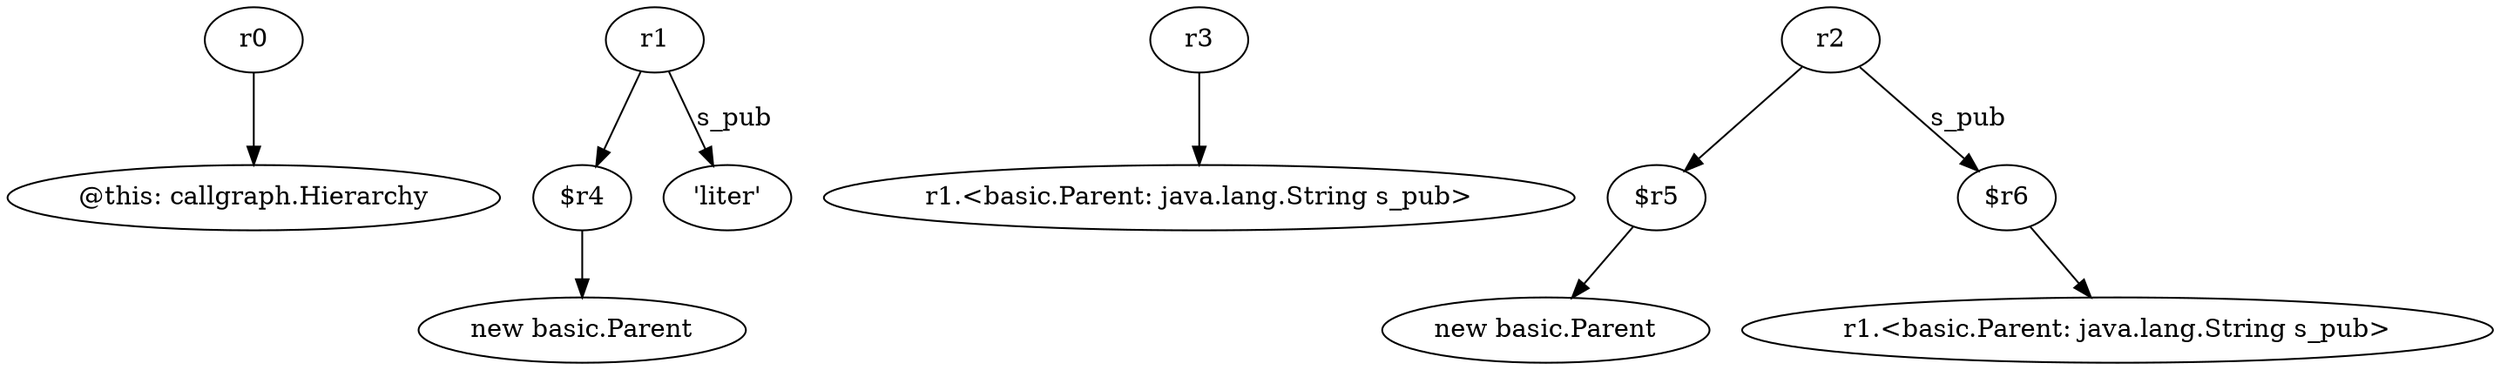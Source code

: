 digraph g {
0[label="r0"]
1[label="@this: callgraph.Hierarchy"]
0->1[label=""]
2[label="r1"]
3[label="$r4"]
2->3[label=""]
4[label="r3"]
5[label="r1.<basic.Parent: java.lang.String s_pub>"]
4->5[label=""]
6[label="'liter'"]
2->6[label="s_pub"]
7[label="new basic.Parent"]
3->7[label=""]
8[label="r2"]
9[label="$r5"]
8->9[label=""]
10[label="$r6"]
11[label="r1.<basic.Parent: java.lang.String s_pub>"]
10->11[label=""]
12[label="new basic.Parent"]
9->12[label=""]
8->10[label="s_pub"]
}
